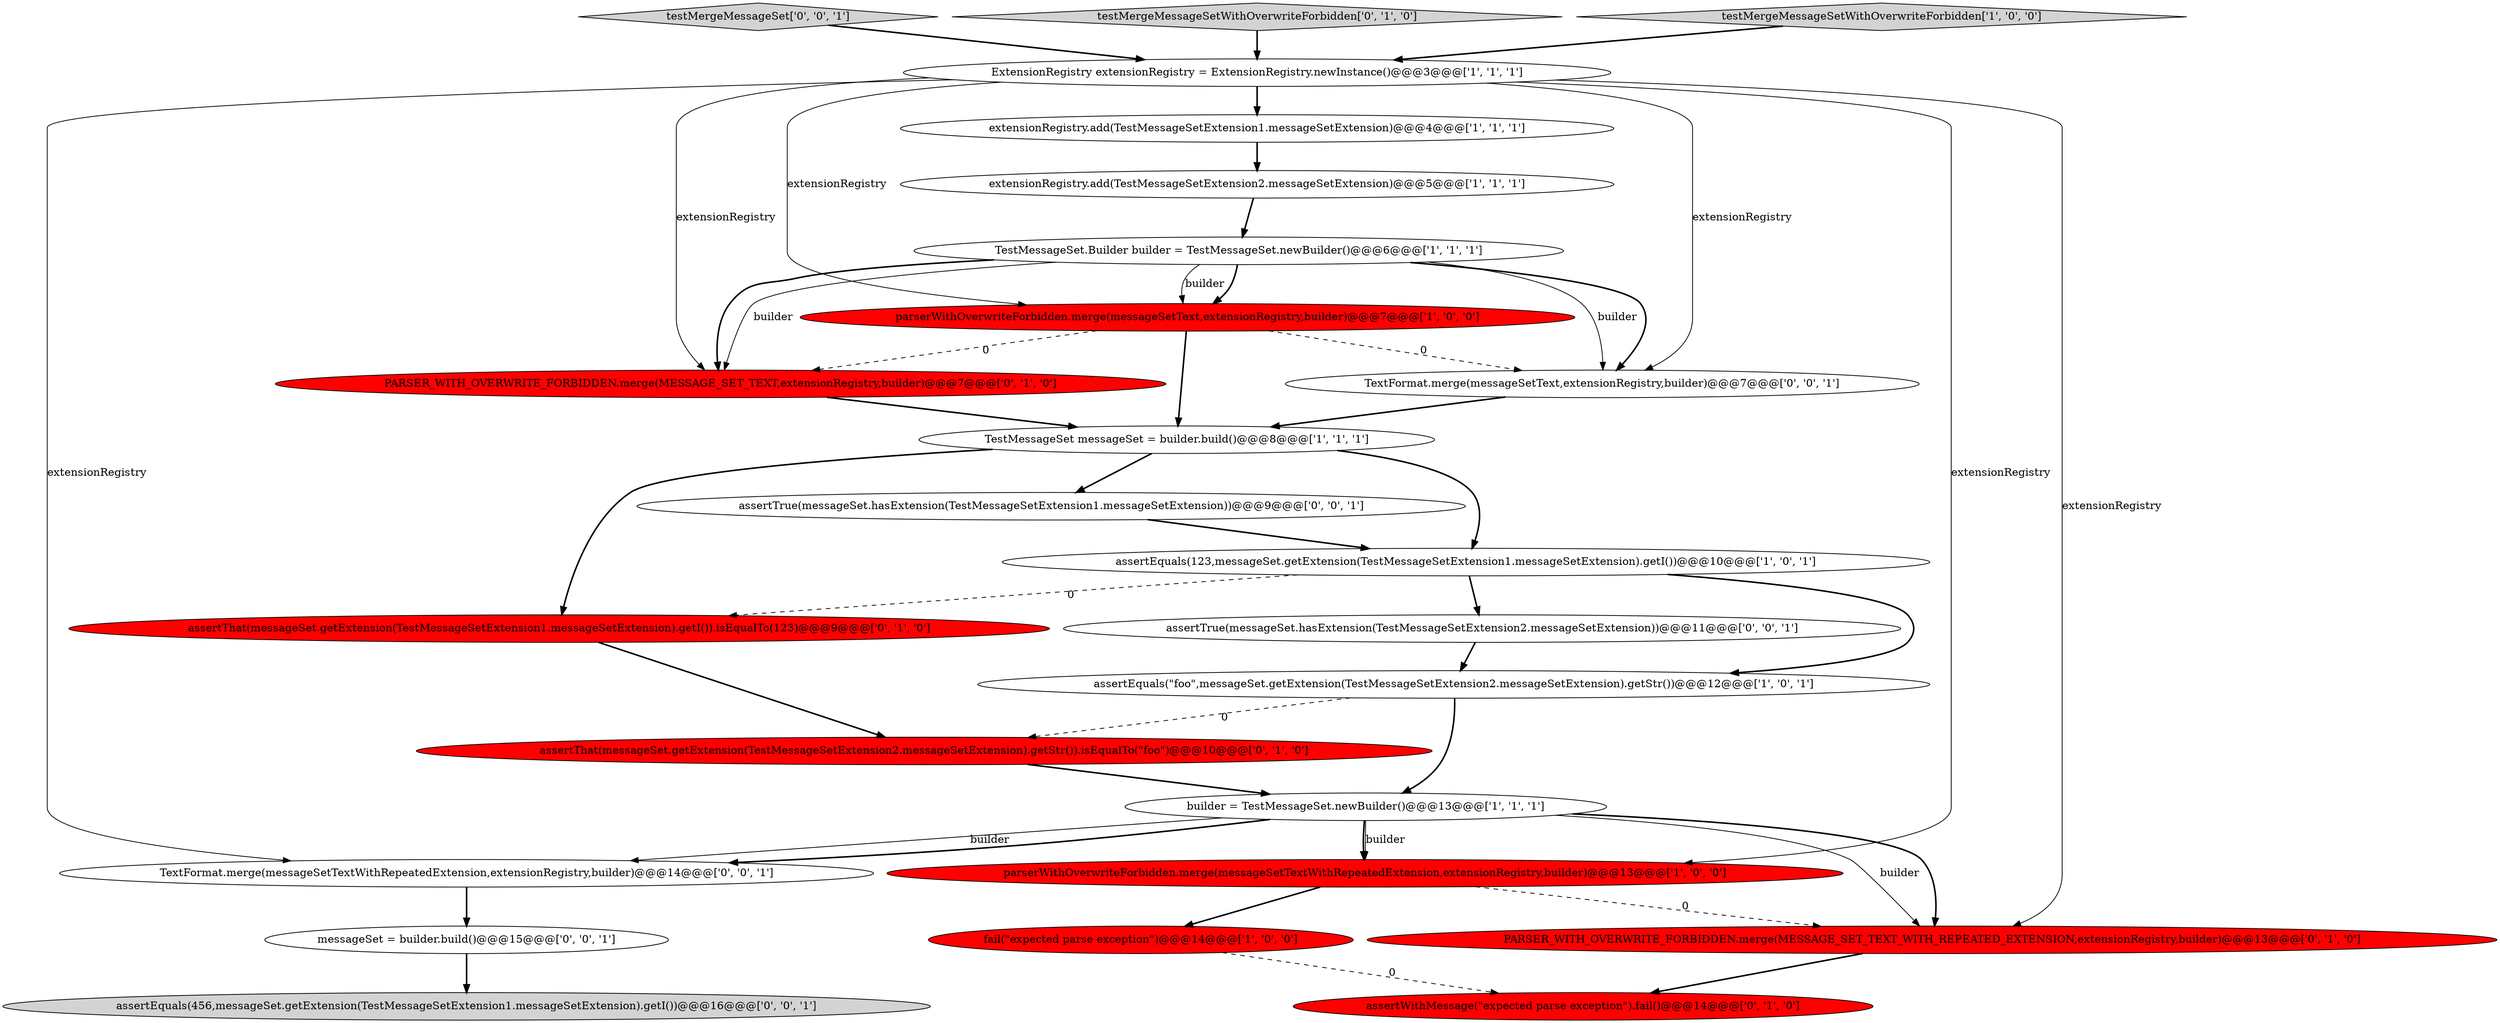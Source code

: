 digraph {
0 [style = filled, label = "assertEquals(123,messageSet.getExtension(TestMessageSetExtension1.messageSetExtension).getI())@@@10@@@['1', '0', '1']", fillcolor = white, shape = ellipse image = "AAA0AAABBB1BBB"];
6 [style = filled, label = "extensionRegistry.add(TestMessageSetExtension1.messageSetExtension)@@@4@@@['1', '1', '1']", fillcolor = white, shape = ellipse image = "AAA0AAABBB1BBB"];
13 [style = filled, label = "assertWithMessage(\"expected parse exception\").fail()@@@14@@@['0', '1', '0']", fillcolor = red, shape = ellipse image = "AAA1AAABBB2BBB"];
12 [style = filled, label = "assertThat(messageSet.getExtension(TestMessageSetExtension2.messageSetExtension).getStr()).isEqualTo(\"foo\")@@@10@@@['0', '1', '0']", fillcolor = red, shape = ellipse image = "AAA1AAABBB2BBB"];
4 [style = filled, label = "assertEquals(\"foo\",messageSet.getExtension(TestMessageSetExtension2.messageSetExtension).getStr())@@@12@@@['1', '0', '1']", fillcolor = white, shape = ellipse image = "AAA0AAABBB1BBB"];
24 [style = filled, label = "testMergeMessageSet['0', '0', '1']", fillcolor = lightgray, shape = diamond image = "AAA0AAABBB3BBB"];
22 [style = filled, label = "TextFormat.merge(messageSetText,extensionRegistry,builder)@@@7@@@['0', '0', '1']", fillcolor = white, shape = ellipse image = "AAA0AAABBB3BBB"];
8 [style = filled, label = "fail(\"expected parse exception\")@@@14@@@['1', '0', '0']", fillcolor = red, shape = ellipse image = "AAA1AAABBB1BBB"];
1 [style = filled, label = "builder = TestMessageSet.newBuilder()@@@13@@@['1', '1', '1']", fillcolor = white, shape = ellipse image = "AAA0AAABBB1BBB"];
16 [style = filled, label = "PARSER_WITH_OVERWRITE_FORBIDDEN.merge(MESSAGE_SET_TEXT_WITH_REPEATED_EXTENSION,extensionRegistry,builder)@@@13@@@['0', '1', '0']", fillcolor = red, shape = ellipse image = "AAA1AAABBB2BBB"];
23 [style = filled, label = "assertTrue(messageSet.hasExtension(TestMessageSetExtension1.messageSetExtension))@@@9@@@['0', '0', '1']", fillcolor = white, shape = ellipse image = "AAA0AAABBB3BBB"];
18 [style = filled, label = "assertTrue(messageSet.hasExtension(TestMessageSetExtension2.messageSetExtension))@@@11@@@['0', '0', '1']", fillcolor = white, shape = ellipse image = "AAA0AAABBB3BBB"];
20 [style = filled, label = "messageSet = builder.build()@@@15@@@['0', '0', '1']", fillcolor = white, shape = ellipse image = "AAA0AAABBB3BBB"];
7 [style = filled, label = "TestMessageSet.Builder builder = TestMessageSet.newBuilder()@@@6@@@['1', '1', '1']", fillcolor = white, shape = ellipse image = "AAA0AAABBB1BBB"];
21 [style = filled, label = "assertEquals(456,messageSet.getExtension(TestMessageSetExtension1.messageSetExtension).getI())@@@16@@@['0', '0', '1']", fillcolor = lightgray, shape = ellipse image = "AAA0AAABBB3BBB"];
10 [style = filled, label = "TestMessageSet messageSet = builder.build()@@@8@@@['1', '1', '1']", fillcolor = white, shape = ellipse image = "AAA0AAABBB1BBB"];
15 [style = filled, label = "testMergeMessageSetWithOverwriteForbidden['0', '1', '0']", fillcolor = lightgray, shape = diamond image = "AAA0AAABBB2BBB"];
3 [style = filled, label = "parserWithOverwriteForbidden.merge(messageSetText,extensionRegistry,builder)@@@7@@@['1', '0', '0']", fillcolor = red, shape = ellipse image = "AAA1AAABBB1BBB"];
17 [style = filled, label = "assertThat(messageSet.getExtension(TestMessageSetExtension1.messageSetExtension).getI()).isEqualTo(123)@@@9@@@['0', '1', '0']", fillcolor = red, shape = ellipse image = "AAA1AAABBB2BBB"];
5 [style = filled, label = "parserWithOverwriteForbidden.merge(messageSetTextWithRepeatedExtension,extensionRegistry,builder)@@@13@@@['1', '0', '0']", fillcolor = red, shape = ellipse image = "AAA1AAABBB1BBB"];
19 [style = filled, label = "TextFormat.merge(messageSetTextWithRepeatedExtension,extensionRegistry,builder)@@@14@@@['0', '0', '1']", fillcolor = white, shape = ellipse image = "AAA0AAABBB3BBB"];
11 [style = filled, label = "ExtensionRegistry extensionRegistry = ExtensionRegistry.newInstance()@@@3@@@['1', '1', '1']", fillcolor = white, shape = ellipse image = "AAA0AAABBB1BBB"];
2 [style = filled, label = "testMergeMessageSetWithOverwriteForbidden['1', '0', '0']", fillcolor = lightgray, shape = diamond image = "AAA0AAABBB1BBB"];
14 [style = filled, label = "PARSER_WITH_OVERWRITE_FORBIDDEN.merge(MESSAGE_SET_TEXT,extensionRegistry,builder)@@@7@@@['0', '1', '0']", fillcolor = red, shape = ellipse image = "AAA1AAABBB2BBB"];
9 [style = filled, label = "extensionRegistry.add(TestMessageSetExtension2.messageSetExtension)@@@5@@@['1', '1', '1']", fillcolor = white, shape = ellipse image = "AAA0AAABBB1BBB"];
1->5 [style = bold, label=""];
5->8 [style = bold, label=""];
11->22 [style = solid, label="extensionRegistry"];
16->13 [style = bold, label=""];
7->22 [style = solid, label="builder"];
11->3 [style = solid, label="extensionRegistry"];
11->5 [style = solid, label="extensionRegistry"];
1->16 [style = solid, label="builder"];
19->20 [style = bold, label=""];
11->6 [style = bold, label=""];
14->10 [style = bold, label=""];
11->14 [style = solid, label="extensionRegistry"];
10->17 [style = bold, label=""];
3->22 [style = dashed, label="0"];
9->7 [style = bold, label=""];
12->1 [style = bold, label=""];
23->0 [style = bold, label=""];
0->17 [style = dashed, label="0"];
7->3 [style = bold, label=""];
4->12 [style = dashed, label="0"];
8->13 [style = dashed, label="0"];
7->14 [style = bold, label=""];
20->21 [style = bold, label=""];
5->16 [style = dashed, label="0"];
3->10 [style = bold, label=""];
7->22 [style = bold, label=""];
7->3 [style = solid, label="builder"];
17->12 [style = bold, label=""];
15->11 [style = bold, label=""];
18->4 [style = bold, label=""];
1->19 [style = solid, label="builder"];
0->4 [style = bold, label=""];
1->16 [style = bold, label=""];
10->23 [style = bold, label=""];
24->11 [style = bold, label=""];
11->16 [style = solid, label="extensionRegistry"];
10->0 [style = bold, label=""];
1->5 [style = solid, label="builder"];
22->10 [style = bold, label=""];
0->18 [style = bold, label=""];
4->1 [style = bold, label=""];
11->19 [style = solid, label="extensionRegistry"];
6->9 [style = bold, label=""];
1->19 [style = bold, label=""];
3->14 [style = dashed, label="0"];
2->11 [style = bold, label=""];
7->14 [style = solid, label="builder"];
}

